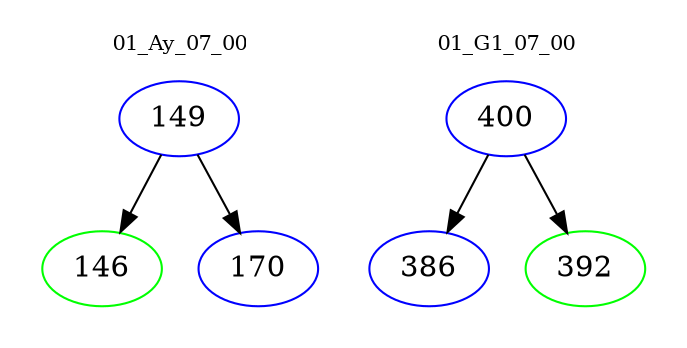 digraph{
subgraph cluster_0 {
color = white
label = "01_Ay_07_00";
fontsize=10;
T0_149 [label="149", color="blue"]
T0_149 -> T0_146 [color="black"]
T0_146 [label="146", color="green"]
T0_149 -> T0_170 [color="black"]
T0_170 [label="170", color="blue"]
}
subgraph cluster_1 {
color = white
label = "01_G1_07_00";
fontsize=10;
T1_400 [label="400", color="blue"]
T1_400 -> T1_386 [color="black"]
T1_386 [label="386", color="blue"]
T1_400 -> T1_392 [color="black"]
T1_392 [label="392", color="green"]
}
}
